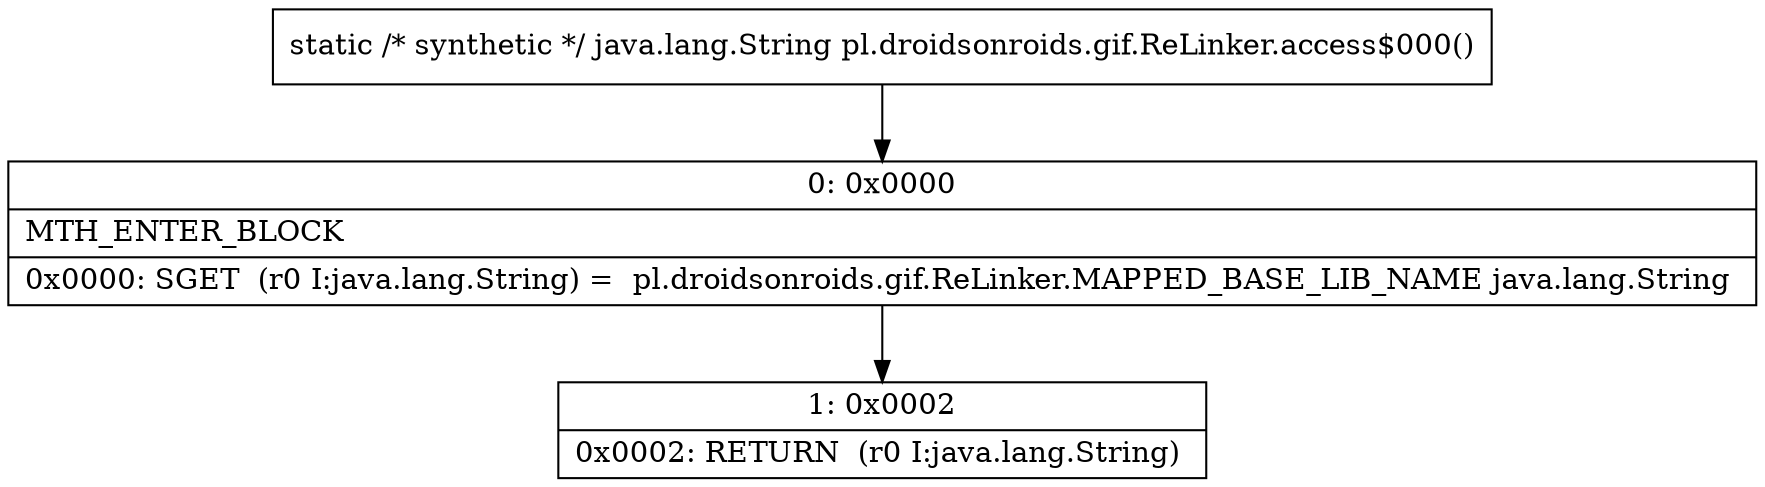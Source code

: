 digraph "CFG forpl.droidsonroids.gif.ReLinker.access$000()Ljava\/lang\/String;" {
Node_0 [shape=record,label="{0\:\ 0x0000|MTH_ENTER_BLOCK\l|0x0000: SGET  (r0 I:java.lang.String) =  pl.droidsonroids.gif.ReLinker.MAPPED_BASE_LIB_NAME java.lang.String \l}"];
Node_1 [shape=record,label="{1\:\ 0x0002|0x0002: RETURN  (r0 I:java.lang.String) \l}"];
MethodNode[shape=record,label="{static \/* synthetic *\/ java.lang.String pl.droidsonroids.gif.ReLinker.access$000() }"];
MethodNode -> Node_0;
Node_0 -> Node_1;
}

